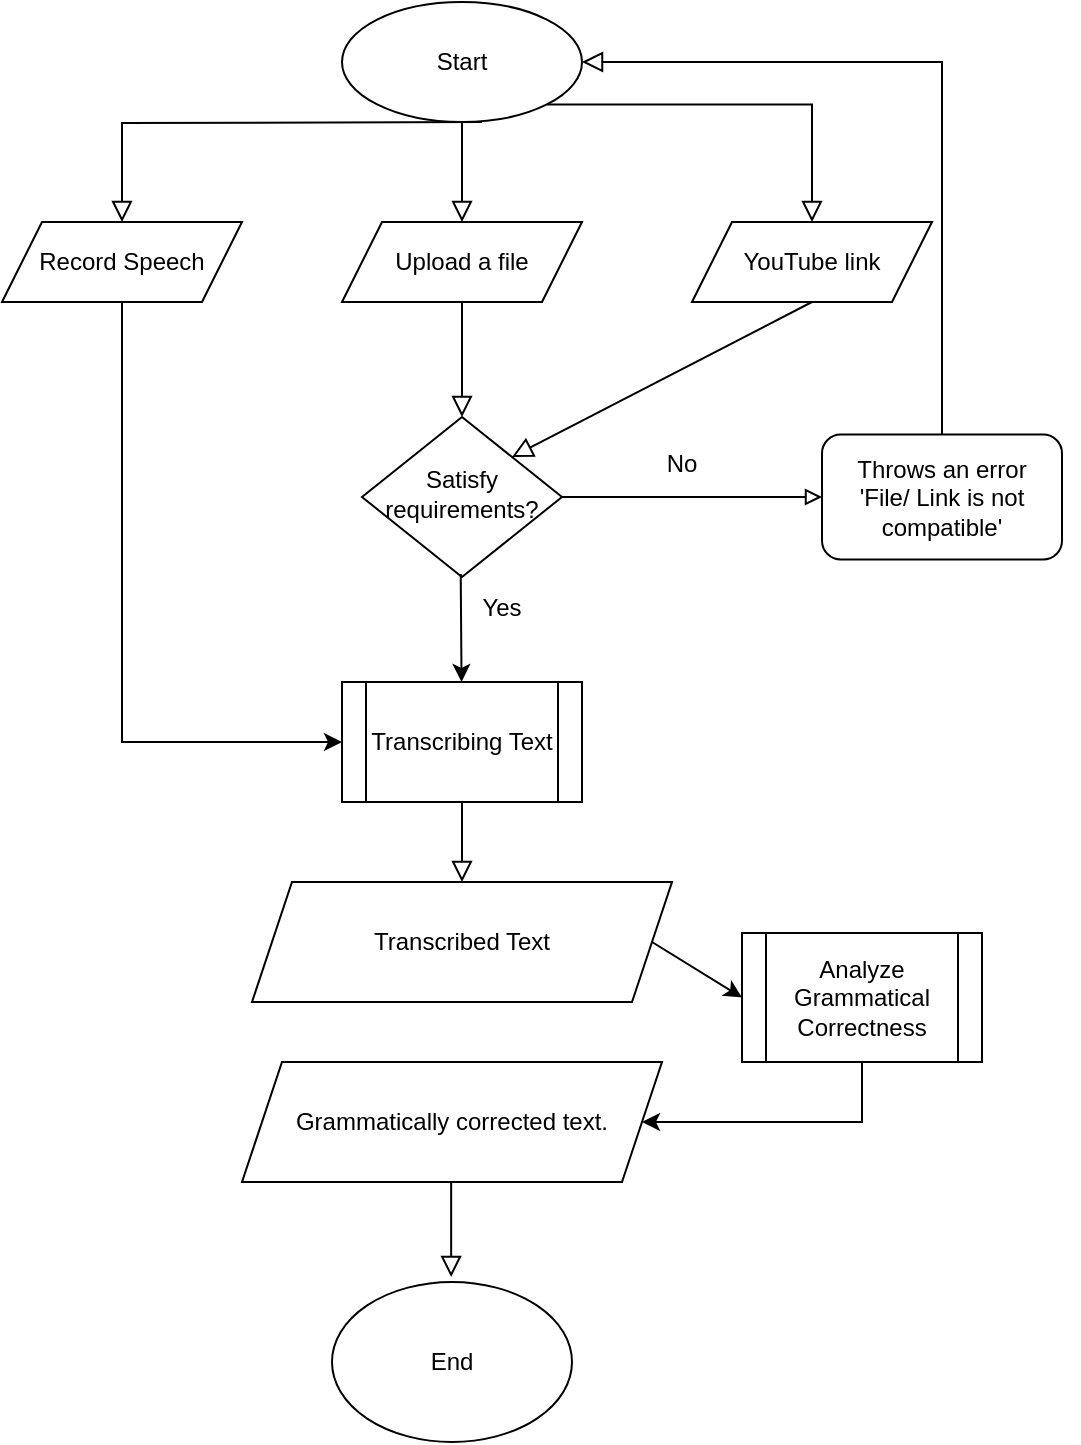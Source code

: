<mxfile version="21.1.1" type="github">
  <diagram id="C5RBs43oDa-KdzZeNtuy" name="Page-1">
    <mxGraphModel dx="1100" dy="605" grid="1" gridSize="10" guides="1" tooltips="1" connect="1" arrows="1" fold="1" page="1" pageScale="1" pageWidth="827" pageHeight="1169" math="0" shadow="0">
      <root>
        <mxCell id="WIyWlLk6GJQsqaUBKTNV-0" />
        <mxCell id="WIyWlLk6GJQsqaUBKTNV-1" parent="WIyWlLk6GJQsqaUBKTNV-0" />
        <mxCell id="qRgQgAnPgAYWiBdmF2L4-3" value="" style="rounded=0;html=1;jettySize=auto;orthogonalLoop=1;fontSize=11;endArrow=block;endFill=0;endSize=8;strokeWidth=1;shadow=0;labelBackgroundColor=none;edgeStyle=orthogonalEdgeStyle;exitX=0.5;exitY=1;exitDx=0;exitDy=0;entryX=0.5;entryY=0;entryDx=0;entryDy=0;" parent="WIyWlLk6GJQsqaUBKTNV-1" edge="1" target="qRgQgAnPgAYWiBdmF2L4-29">
          <mxGeometry relative="1" as="geometry">
            <mxPoint x="430" y="285" as="sourcePoint" />
            <mxPoint x="350" y="345" as="targetPoint" />
          </mxGeometry>
        </mxCell>
        <mxCell id="qRgQgAnPgAYWiBdmF2L4-7" value="Satisfy&lt;br&gt;requirements?" style="rhombus;whiteSpace=wrap;html=1;shadow=0;fontFamily=Helvetica;fontSize=12;align=center;strokeWidth=1;spacing=6;spacingTop=-4;" parent="WIyWlLk6GJQsqaUBKTNV-1" vertex="1">
          <mxGeometry x="370" y="432.5" width="100" height="80" as="geometry" />
        </mxCell>
        <mxCell id="qRgQgAnPgAYWiBdmF2L4-18" value="" style="endArrow=block;html=1;rounded=0;endFill=0;exitX=1;exitY=0.5;exitDx=0;exitDy=0;" parent="WIyWlLk6GJQsqaUBKTNV-1" edge="1" source="qRgQgAnPgAYWiBdmF2L4-11">
          <mxGeometry width="50" height="50" relative="1" as="geometry">
            <mxPoint x="560" y="472" as="sourcePoint" />
            <mxPoint x="650" y="472.5" as="targetPoint" />
          </mxGeometry>
        </mxCell>
        <mxCell id="qRgQgAnPgAYWiBdmF2L4-20" value="No" style="text;html=1;strokeColor=none;fillColor=none;align=center;verticalAlign=middle;whiteSpace=wrap;rounded=0;" parent="WIyWlLk6GJQsqaUBKTNV-1" vertex="1">
          <mxGeometry x="500" y="441.25" width="60" height="30" as="geometry" />
        </mxCell>
        <mxCell id="qRgQgAnPgAYWiBdmF2L4-21" value="" style="endArrow=block;html=1;rounded=0;entryX=1;entryY=0.5;entryDx=0;entryDy=0;endFill=0;endSize=8;exitX=0.5;exitY=0;exitDx=0;exitDy=0;" parent="WIyWlLk6GJQsqaUBKTNV-1" target="qRgQgAnPgAYWiBdmF2L4-34" edge="1" source="qRgQgAnPgAYWiBdmF2L4-11">
          <mxGeometry width="50" height="50" relative="1" as="geometry">
            <mxPoint x="660" y="435" as="sourcePoint" />
            <mxPoint x="490" y="255" as="targetPoint" />
            <Array as="points">
              <mxPoint x="660" y="255" />
            </Array>
          </mxGeometry>
        </mxCell>
        <mxCell id="qRgQgAnPgAYWiBdmF2L4-24" value="" style="endArrow=block;html=1;rounded=0;endFill=0;entryX=0.5;entryY=0;entryDx=0;entryDy=0;exitX=0.5;exitY=1;exitDx=0;exitDy=0;endSize=8;" parent="WIyWlLk6GJQsqaUBKTNV-1" target="qRgQgAnPgAYWiBdmF2L4-7" edge="1" source="qRgQgAnPgAYWiBdmF2L4-28">
          <mxGeometry width="50" height="50" relative="1" as="geometry">
            <mxPoint x="510" y="385" as="sourcePoint" />
            <mxPoint x="610" y="385.5" as="targetPoint" />
          </mxGeometry>
        </mxCell>
        <mxCell id="qRgQgAnPgAYWiBdmF2L4-28" value="Upload a file" style="shape=parallelogram;perimeter=parallelogramPerimeter;whiteSpace=wrap;html=1;fixedSize=1;" parent="WIyWlLk6GJQsqaUBKTNV-1" vertex="1">
          <mxGeometry x="360" y="335" width="120" height="40" as="geometry" />
        </mxCell>
        <mxCell id="qRgQgAnPgAYWiBdmF2L4-29" value="Record Speech" style="shape=parallelogram;perimeter=parallelogramPerimeter;whiteSpace=wrap;html=1;fixedSize=1;" parent="WIyWlLk6GJQsqaUBKTNV-1" vertex="1">
          <mxGeometry x="190" y="335" width="120" height="40" as="geometry" />
        </mxCell>
        <mxCell id="qRgQgAnPgAYWiBdmF2L4-30" value="Transcribing Text" style="shape=process;whiteSpace=wrap;html=1;backgroundOutline=1;" parent="WIyWlLk6GJQsqaUBKTNV-1" vertex="1">
          <mxGeometry x="360" y="565" width="120" height="60" as="geometry" />
        </mxCell>
        <mxCell id="qRgQgAnPgAYWiBdmF2L4-32" value="" style="endArrow=block;html=1;rounded=0;endFill=0;entryX=0.5;entryY=0;entryDx=0;entryDy=0;exitX=0.5;exitY=1;exitDx=0;exitDy=0;endSize=8;" parent="WIyWlLk6GJQsqaUBKTNV-1" source="qRgQgAnPgAYWiBdmF2L4-30" target="v3W0-ji86kVAczbCLfen-5" edge="1">
          <mxGeometry width="50" height="50" relative="1" as="geometry">
            <mxPoint x="429.5" y="635" as="sourcePoint" />
            <mxPoint x="429.5" y="682.5" as="targetPoint" />
          </mxGeometry>
        </mxCell>
        <mxCell id="qRgQgAnPgAYWiBdmF2L4-34" value="Start" style="ellipse;whiteSpace=wrap;html=1;" parent="WIyWlLk6GJQsqaUBKTNV-1" vertex="1">
          <mxGeometry x="360" y="225" width="120" height="60" as="geometry" />
        </mxCell>
        <mxCell id="qRgQgAnPgAYWiBdmF2L4-35" value="End" style="ellipse;whiteSpace=wrap;html=1;" parent="WIyWlLk6GJQsqaUBKTNV-1" vertex="1">
          <mxGeometry x="355" y="865" width="120" height="80" as="geometry" />
        </mxCell>
        <mxCell id="qRgQgAnPgAYWiBdmF2L4-37" value="" style="endArrow=block;html=1;rounded=0;endFill=0;entryX=0.5;entryY=0;entryDx=0;entryDy=0;exitX=0.5;exitY=1;exitDx=0;exitDy=0;endSize=8;" parent="WIyWlLk6GJQsqaUBKTNV-1" edge="1">
          <mxGeometry width="50" height="50" relative="1" as="geometry">
            <mxPoint x="414.57" y="815" as="sourcePoint" />
            <mxPoint x="414.57" y="862.5" as="targetPoint" />
          </mxGeometry>
        </mxCell>
        <mxCell id="qRgQgAnPgAYWiBdmF2L4-39" value="Analyze Grammatical Correctness" style="shape=process;whiteSpace=wrap;html=1;backgroundOutline=1;" parent="WIyWlLk6GJQsqaUBKTNV-1" vertex="1">
          <mxGeometry x="560" y="690.5" width="120" height="64.5" as="geometry" />
        </mxCell>
        <mxCell id="qRgQgAnPgAYWiBdmF2L4-42" value="Yes" style="text;html=1;strokeColor=none;fillColor=none;align=center;verticalAlign=middle;whiteSpace=wrap;rounded=0;" parent="WIyWlLk6GJQsqaUBKTNV-1" vertex="1">
          <mxGeometry x="410" y="512.5" width="60" height="30" as="geometry" />
        </mxCell>
        <mxCell id="EhxMK5zyS3Puwi09sRII-0" value="Grammatically corrected text." style="shape=parallelogram;perimeter=parallelogramPerimeter;whiteSpace=wrap;html=1;fixedSize=1;" parent="WIyWlLk6GJQsqaUBKTNV-1" vertex="1">
          <mxGeometry x="310" y="755" width="210" height="60" as="geometry" />
        </mxCell>
        <mxCell id="EhxMK5zyS3Puwi09sRII-1" value="YouTube link" style="shape=parallelogram;perimeter=parallelogramPerimeter;whiteSpace=wrap;html=1;fixedSize=1;" parent="WIyWlLk6GJQsqaUBKTNV-1" vertex="1">
          <mxGeometry x="535" y="335" width="120" height="40" as="geometry" />
        </mxCell>
        <mxCell id="EhxMK5zyS3Puwi09sRII-2" value="" style="rounded=0;html=1;jettySize=auto;orthogonalLoop=1;fontSize=11;endArrow=block;endFill=0;endSize=8;strokeWidth=1;shadow=0;labelBackgroundColor=none;edgeStyle=orthogonalEdgeStyle;entryX=0.5;entryY=0;entryDx=0;entryDy=0;exitX=1;exitY=1;exitDx=0;exitDy=0;" parent="WIyWlLk6GJQsqaUBKTNV-1" source="qRgQgAnPgAYWiBdmF2L4-34" target="EhxMK5zyS3Puwi09sRII-1" edge="1">
          <mxGeometry relative="1" as="geometry">
            <mxPoint x="470" y="285" as="sourcePoint" />
            <mxPoint x="520" y="345" as="targetPoint" />
          </mxGeometry>
        </mxCell>
        <mxCell id="EhxMK5zyS3Puwi09sRII-3" value="" style="endArrow=block;html=1;rounded=0;endFill=0;entryX=1;entryY=0;entryDx=0;entryDy=0;endSize=8;exitX=0.5;exitY=1;exitDx=0;exitDy=0;" parent="WIyWlLk6GJQsqaUBKTNV-1" target="qRgQgAnPgAYWiBdmF2L4-7" edge="1" source="EhxMK5zyS3Puwi09sRII-1">
          <mxGeometry width="50" height="50" relative="1" as="geometry">
            <mxPoint x="630" y="385" as="sourcePoint" />
            <mxPoint x="520" y="442.5" as="targetPoint" />
          </mxGeometry>
        </mxCell>
        <mxCell id="v3W0-ji86kVAczbCLfen-0" value="" style="rounded=0;html=1;jettySize=auto;orthogonalLoop=1;fontSize=11;endArrow=block;endFill=0;endSize=8;strokeWidth=1;shadow=0;labelBackgroundColor=none;edgeStyle=orthogonalEdgeStyle;entryX=0.5;entryY=0;entryDx=0;entryDy=0;exitX=0.5;exitY=1;exitDx=0;exitDy=0;" edge="1" parent="WIyWlLk6GJQsqaUBKTNV-1" source="qRgQgAnPgAYWiBdmF2L4-34" target="qRgQgAnPgAYWiBdmF2L4-28">
          <mxGeometry relative="1" as="geometry">
            <mxPoint x="472" y="286" as="sourcePoint" />
            <mxPoint x="650" y="355" as="targetPoint" />
          </mxGeometry>
        </mxCell>
        <mxCell id="v3W0-ji86kVAczbCLfen-1" value="" style="endArrow=block;html=1;rounded=0;endFill=0;exitX=1;exitY=0.5;exitDx=0;exitDy=0;" edge="1" parent="WIyWlLk6GJQsqaUBKTNV-1" source="qRgQgAnPgAYWiBdmF2L4-7" target="qRgQgAnPgAYWiBdmF2L4-11">
          <mxGeometry width="50" height="50" relative="1" as="geometry">
            <mxPoint x="470" y="473" as="sourcePoint" />
            <mxPoint x="650" y="472.5" as="targetPoint" />
          </mxGeometry>
        </mxCell>
        <mxCell id="qRgQgAnPgAYWiBdmF2L4-11" value="Throws an error&lt;br&gt;&#39;File/ Link is not compatible&#39;" style="rounded=1;whiteSpace=wrap;html=1;fontSize=12;glass=0;strokeWidth=1;shadow=0;" parent="WIyWlLk6GJQsqaUBKTNV-1" vertex="1">
          <mxGeometry x="600" y="441.25" width="120" height="62.5" as="geometry" />
        </mxCell>
        <mxCell id="v3W0-ji86kVAczbCLfen-5" value="Transcribed Text" style="shape=parallelogram;perimeter=parallelogramPerimeter;whiteSpace=wrap;html=1;fixedSize=1;" vertex="1" parent="WIyWlLk6GJQsqaUBKTNV-1">
          <mxGeometry x="315" y="665" width="210" height="60" as="geometry" />
        </mxCell>
        <mxCell id="v3W0-ji86kVAczbCLfen-6" value="" style="endArrow=classic;html=1;rounded=0;entryX=1;entryY=0.5;entryDx=0;entryDy=0;exitX=0.5;exitY=1;exitDx=0;exitDy=0;" edge="1" parent="WIyWlLk6GJQsqaUBKTNV-1" source="qRgQgAnPgAYWiBdmF2L4-39" target="EhxMK5zyS3Puwi09sRII-0">
          <mxGeometry width="50" height="50" relative="1" as="geometry">
            <mxPoint x="620" y="785" as="sourcePoint" />
            <mxPoint x="510" y="795" as="targetPoint" />
            <Array as="points">
              <mxPoint x="620" y="785" />
            </Array>
          </mxGeometry>
        </mxCell>
        <mxCell id="v3W0-ji86kVAczbCLfen-8" value="" style="endArrow=classic;html=1;rounded=0;exitX=1;exitY=0.5;exitDx=0;exitDy=0;entryX=0;entryY=0.5;entryDx=0;entryDy=0;" edge="1" parent="WIyWlLk6GJQsqaUBKTNV-1" source="v3W0-ji86kVAczbCLfen-5" target="qRgQgAnPgAYWiBdmF2L4-39">
          <mxGeometry width="50" height="50" relative="1" as="geometry">
            <mxPoint x="520" y="705" as="sourcePoint" />
            <mxPoint x="570" y="655" as="targetPoint" />
          </mxGeometry>
        </mxCell>
        <mxCell id="v3W0-ji86kVAczbCLfen-9" value="" style="endArrow=classic;html=1;rounded=0;exitX=0.156;exitY=-0.051;exitDx=0;exitDy=0;exitPerimeter=0;" edge="1" parent="WIyWlLk6GJQsqaUBKTNV-1" source="qRgQgAnPgAYWiBdmF2L4-42" target="qRgQgAnPgAYWiBdmF2L4-30">
          <mxGeometry width="50" height="50" relative="1" as="geometry">
            <mxPoint x="450" y="555" as="sourcePoint" />
            <mxPoint x="500" y="505" as="targetPoint" />
          </mxGeometry>
        </mxCell>
        <mxCell id="v3W0-ji86kVAczbCLfen-11" value="" style="endArrow=classic;html=1;rounded=0;exitX=0.5;exitY=1;exitDx=0;exitDy=0;entryX=0;entryY=0.5;entryDx=0;entryDy=0;" edge="1" parent="WIyWlLk6GJQsqaUBKTNV-1" source="qRgQgAnPgAYWiBdmF2L4-29" target="qRgQgAnPgAYWiBdmF2L4-30">
          <mxGeometry width="50" height="50" relative="1" as="geometry">
            <mxPoint x="290" y="491.25" as="sourcePoint" />
            <mxPoint x="250" y="585" as="targetPoint" />
            <Array as="points">
              <mxPoint x="250" y="595" />
            </Array>
          </mxGeometry>
        </mxCell>
      </root>
    </mxGraphModel>
  </diagram>
</mxfile>
